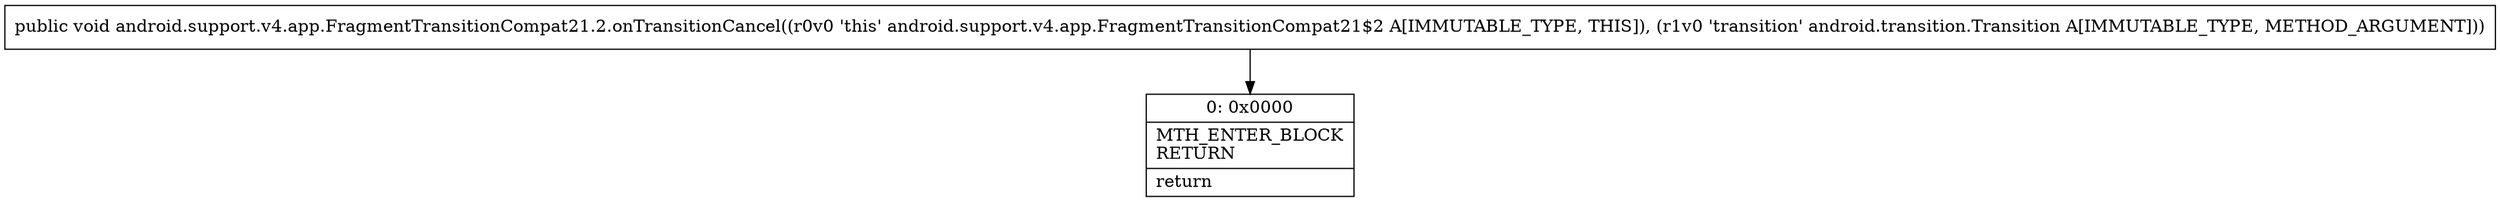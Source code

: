 digraph "CFG forandroid.support.v4.app.FragmentTransitionCompat21.2.onTransitionCancel(Landroid\/transition\/Transition;)V" {
Node_0 [shape=record,label="{0\:\ 0x0000|MTH_ENTER_BLOCK\lRETURN\l|return\l}"];
MethodNode[shape=record,label="{public void android.support.v4.app.FragmentTransitionCompat21.2.onTransitionCancel((r0v0 'this' android.support.v4.app.FragmentTransitionCompat21$2 A[IMMUTABLE_TYPE, THIS]), (r1v0 'transition' android.transition.Transition A[IMMUTABLE_TYPE, METHOD_ARGUMENT])) }"];
MethodNode -> Node_0;
}


